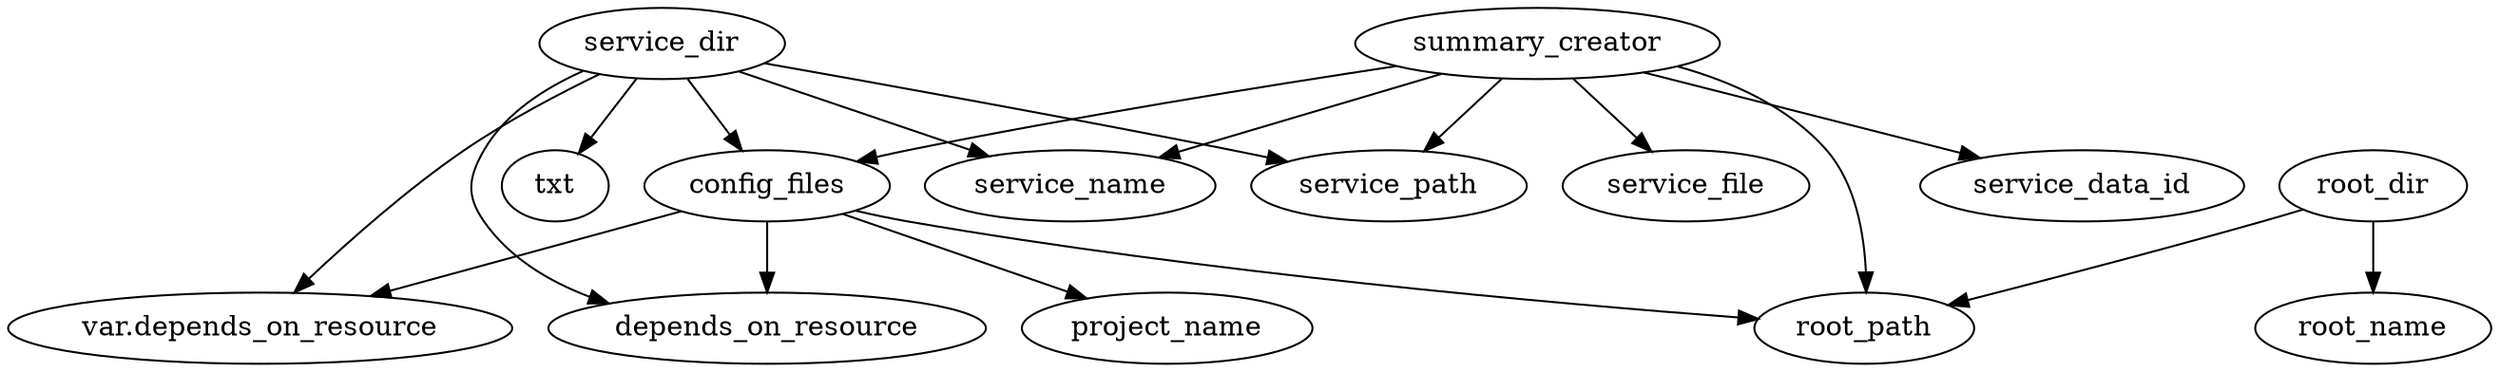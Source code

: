 digraph Dependencies {
    "config_files" -> "project_name";
    "config_files" -> "var.depends_on_resource";
    "config_files" -> "root_path";
    "config_files" -> "depends_on_resource";
    "root_dir" -> "root_path";
    "root_dir" -> "root_name";
    "service_dir" -> "var.depends_on_resource";
    "service_dir" -> "service_path";
    "service_dir" -> "service_name";
    "service_dir" -> "txt";
    "service_dir" -> "depends_on_resource";
    "service_dir" -> "config_files";
    "summary_creator" -> "service_path";
    "summary_creator" -> "root_path";
    "summary_creator" -> "service_name";
    "summary_creator" -> "service_data_id";
    "summary_creator" -> "service_file";
    "summary_creator" -> "config_files";
}
